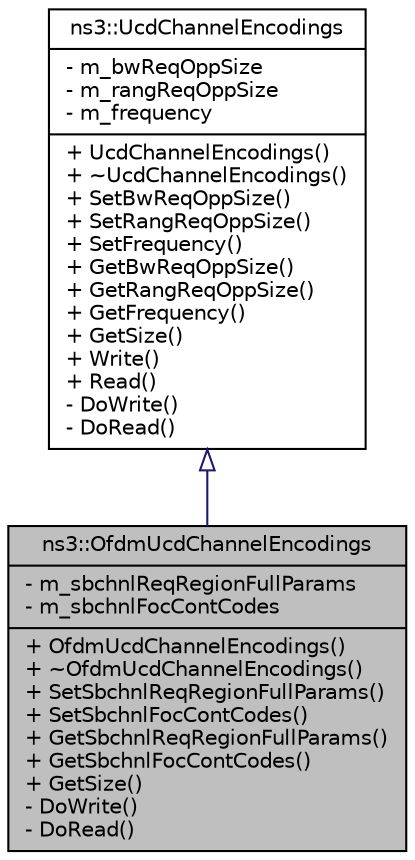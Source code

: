 digraph "ns3::OfdmUcdChannelEncodings"
{
  edge [fontname="Helvetica",fontsize="10",labelfontname="Helvetica",labelfontsize="10"];
  node [fontname="Helvetica",fontsize="10",shape=record];
  Node1 [label="{ns3::OfdmUcdChannelEncodings\n|- m_sbchnlReqRegionFullParams\l- m_sbchnlFocContCodes\l|+ OfdmUcdChannelEncodings()\l+ ~OfdmUcdChannelEncodings()\l+ SetSbchnlReqRegionFullParams()\l+ SetSbchnlFocContCodes()\l+ GetSbchnlReqRegionFullParams()\l+ GetSbchnlFocContCodes()\l+ GetSize()\l- DoWrite()\l- DoRead()\l}",height=0.2,width=0.4,color="black", fillcolor="grey75", style="filled", fontcolor="black"];
  Node2 -> Node1 [dir="back",color="midnightblue",fontsize="10",style="solid",arrowtail="onormal"];
  Node2 [label="{ns3::UcdChannelEncodings\n|- m_bwReqOppSize\l- m_rangReqOppSize\l- m_frequency\l|+ UcdChannelEncodings()\l+ ~UcdChannelEncodings()\l+ SetBwReqOppSize()\l+ SetRangReqOppSize()\l+ SetFrequency()\l+ GetBwReqOppSize()\l+ GetRangReqOppSize()\l+ GetFrequency()\l+ GetSize()\l+ Write()\l+ Read()\l- DoWrite()\l- DoRead()\l}",height=0.2,width=0.4,color="black", fillcolor="white", style="filled",URL="$dc/d44/classns3_1_1UcdChannelEncodings.html"];
}

